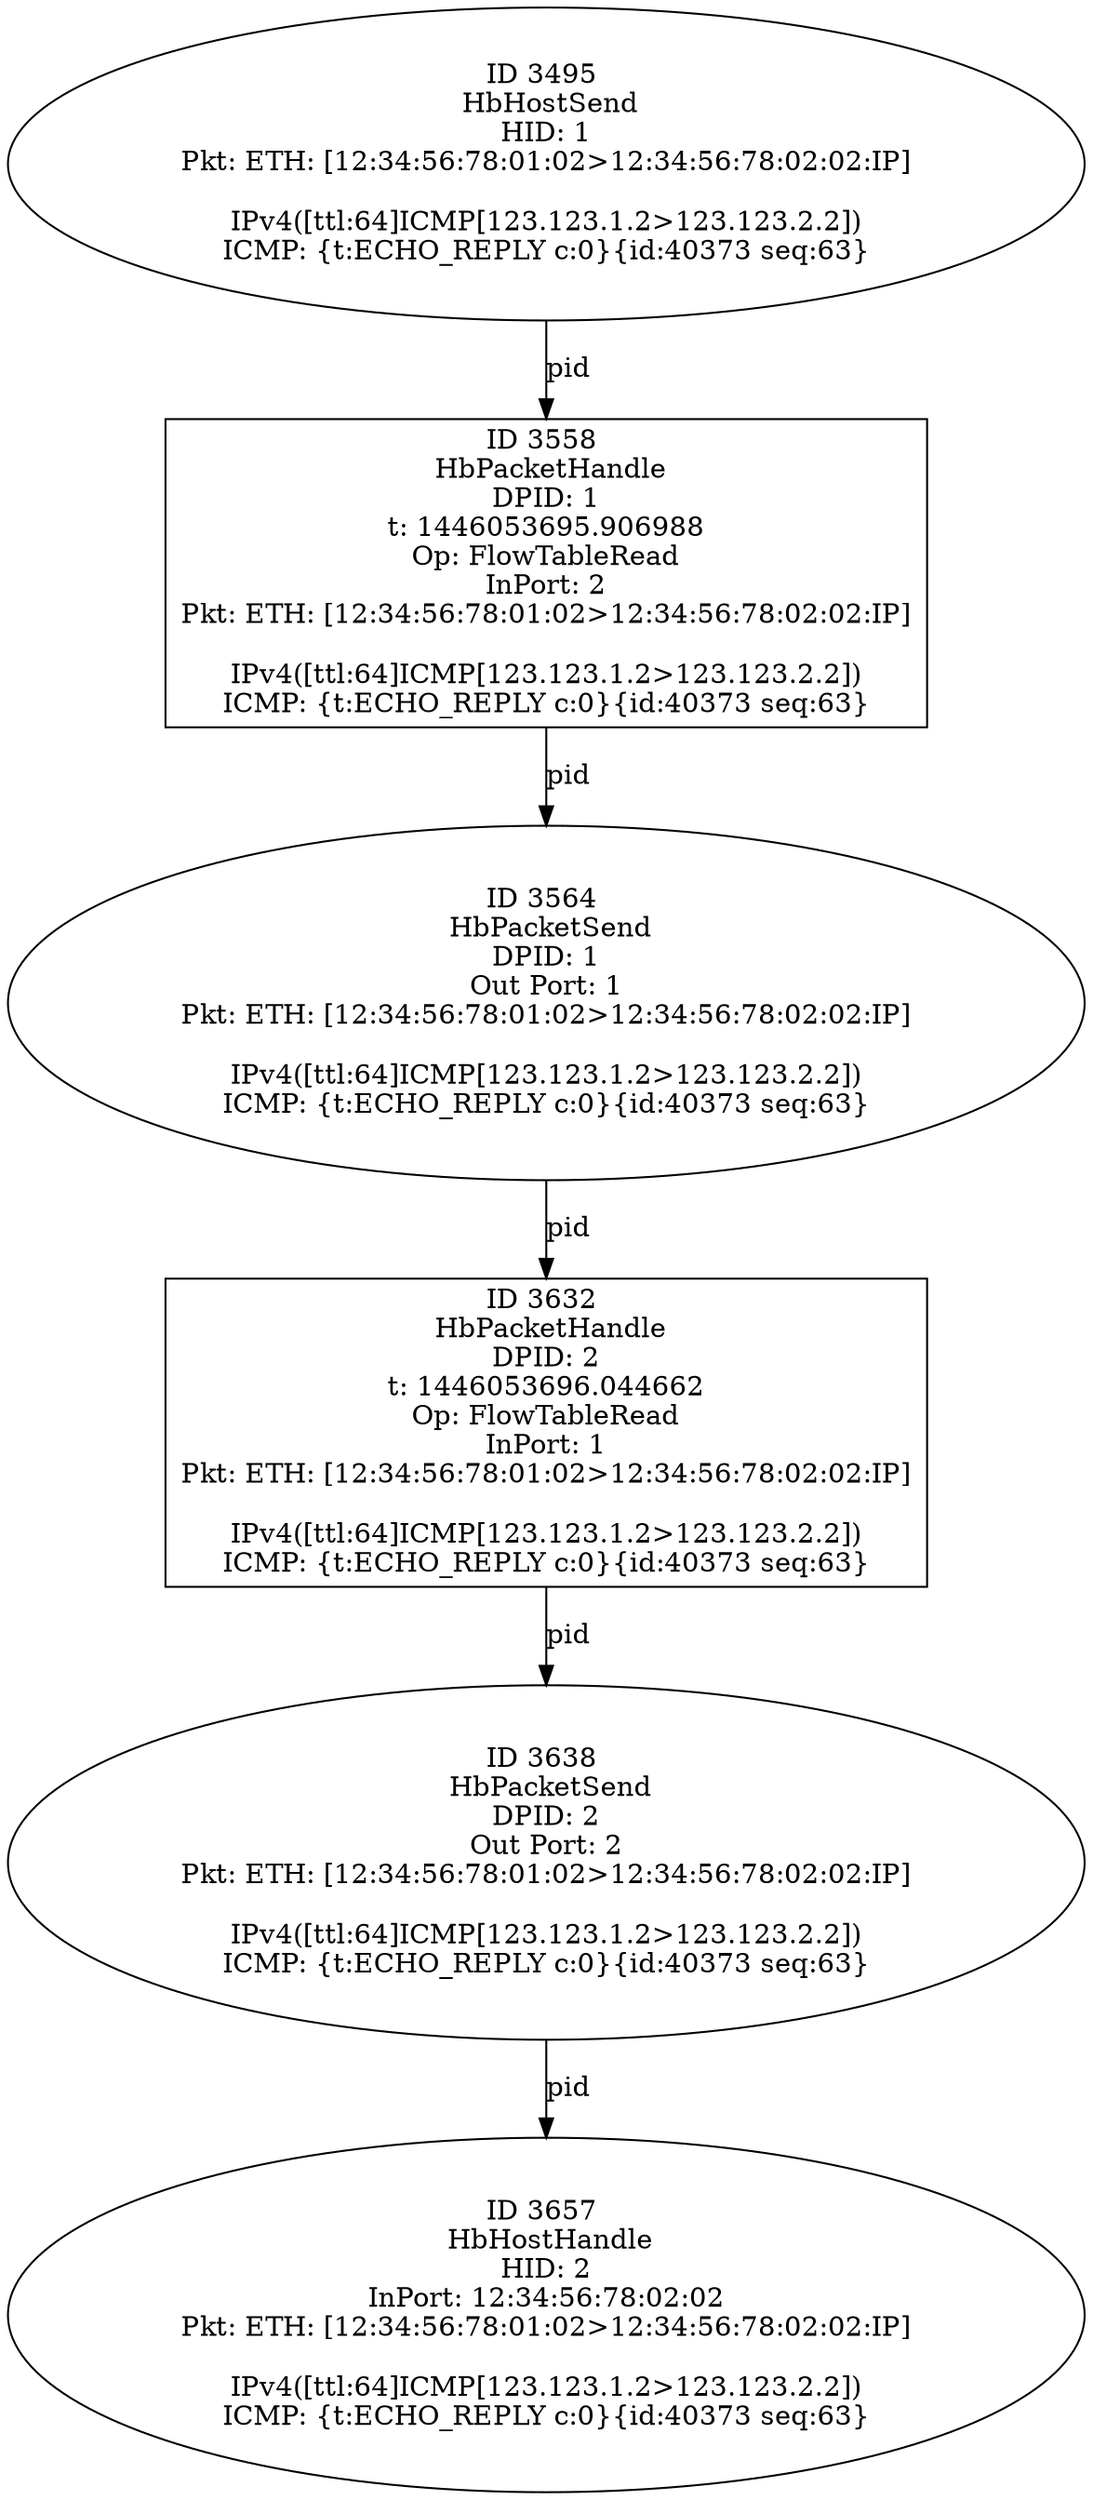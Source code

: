 strict digraph G {
3558 [shape=box, event=<hb_events.HbPacketHandle object at 0x104655810>, label="ID 3558 
 HbPacketHandle
DPID: 1
t: 1446053695.906988
Op: FlowTableRead
InPort: 2
Pkt: ETH: [12:34:56:78:01:02>12:34:56:78:02:02:IP]

IPv4([ttl:64]ICMP[123.123.1.2>123.123.2.2])
ICMP: {t:ECHO_REPLY c:0}{id:40373 seq:63}"];
3495 [shape=oval, event=<hb_events.HbHostSend object at 0x1046439d0>, label="ID 3495 
 HbHostSend
HID: 1
Pkt: ETH: [12:34:56:78:01:02>12:34:56:78:02:02:IP]

IPv4([ttl:64]ICMP[123.123.1.2>123.123.2.2])
ICMP: {t:ECHO_REPLY c:0}{id:40373 seq:63}"];
3657 [shape=oval, event=<hb_events.HbHostHandle object at 0x1046ca950>, label="ID 3657 
 HbHostHandle
HID: 2
InPort: 12:34:56:78:02:02
Pkt: ETH: [12:34:56:78:01:02>12:34:56:78:02:02:IP]

IPv4([ttl:64]ICMP[123.123.1.2>123.123.2.2])
ICMP: {t:ECHO_REPLY c:0}{id:40373 seq:63}"];
3564 [shape=oval, event=<hb_events.HbPacketSend object at 0x104677d50>, label="ID 3564 
 HbPacketSend
DPID: 1
Out Port: 1
Pkt: ETH: [12:34:56:78:01:02>12:34:56:78:02:02:IP]

IPv4([ttl:64]ICMP[123.123.1.2>123.123.2.2])
ICMP: {t:ECHO_REPLY c:0}{id:40373 seq:63}"];
3632 [shape=box, event=<hb_events.HbPacketHandle object at 0x1046b0090>, label="ID 3632 
 HbPacketHandle
DPID: 2
t: 1446053696.044662
Op: FlowTableRead
InPort: 1
Pkt: ETH: [12:34:56:78:01:02>12:34:56:78:02:02:IP]

IPv4([ttl:64]ICMP[123.123.1.2>123.123.2.2])
ICMP: {t:ECHO_REPLY c:0}{id:40373 seq:63}"];
3638 [shape=oval, event=<hb_events.HbPacketSend object at 0x1046b6910>, label="ID 3638 
 HbPacketSend
DPID: 2
Out Port: 2
Pkt: ETH: [12:34:56:78:01:02>12:34:56:78:02:02:IP]

IPv4([ttl:64]ICMP[123.123.1.2>123.123.2.2])
ICMP: {t:ECHO_REPLY c:0}{id:40373 seq:63}"];
3558 -> 3564  [rel=pid, label=pid];
3495 -> 3558  [rel=pid, label=pid];
3564 -> 3632  [rel=pid, label=pid];
3632 -> 3638  [rel=pid, label=pid];
3638 -> 3657  [rel=pid, label=pid];
}
